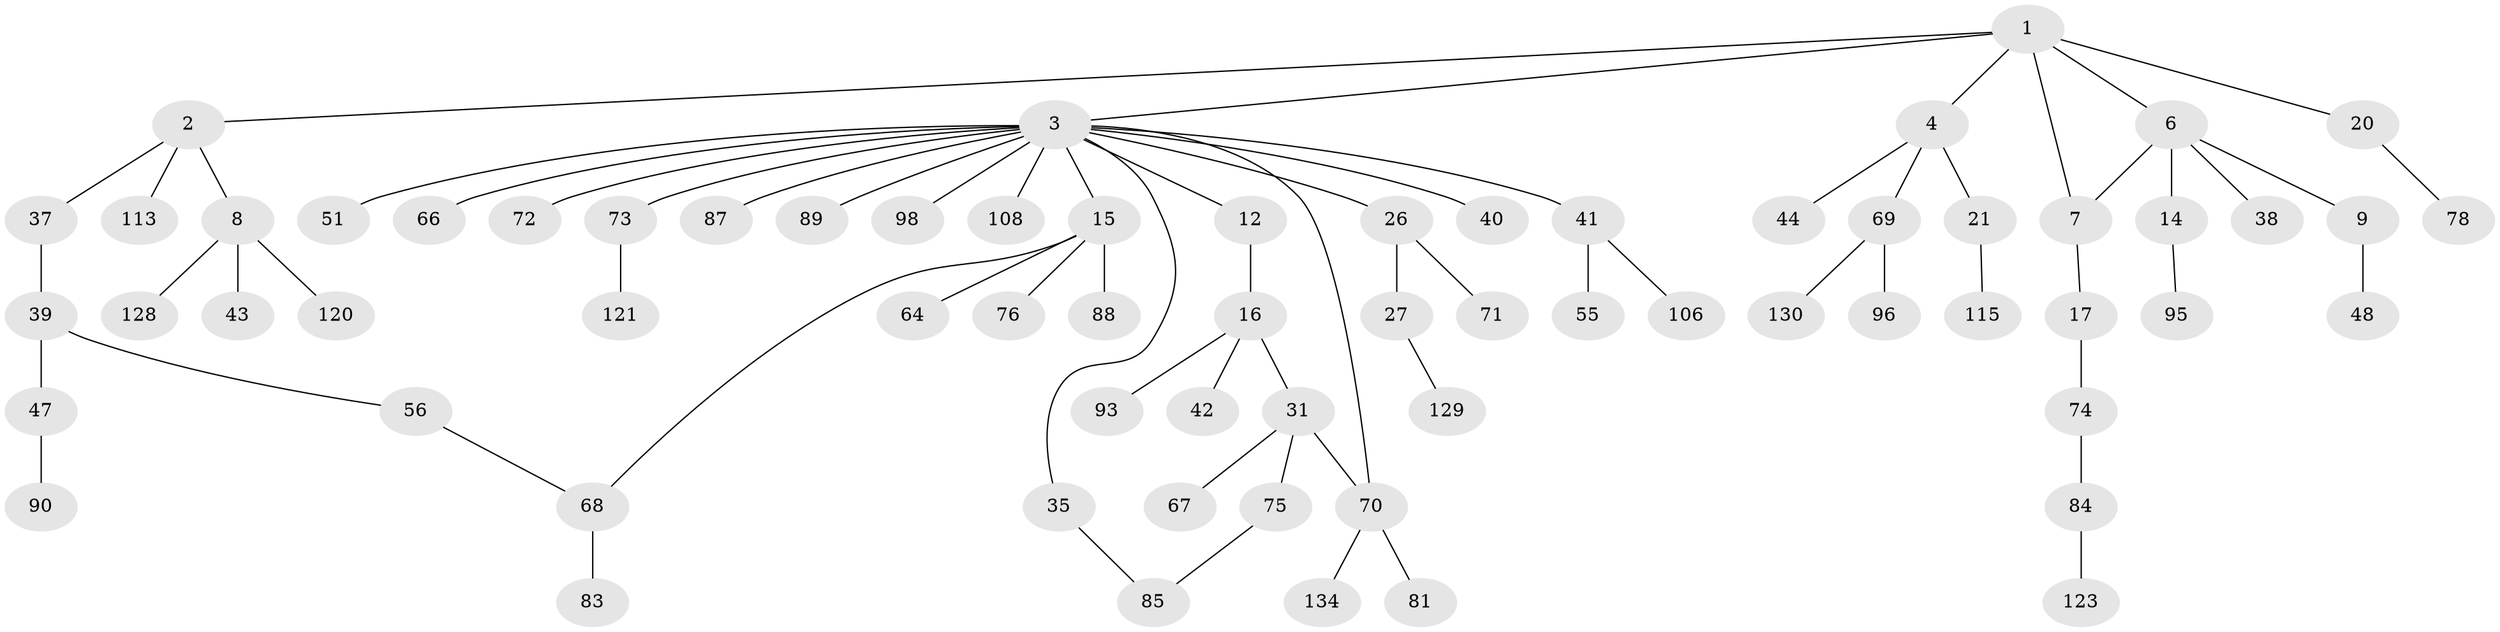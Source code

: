 // original degree distribution, {6: 0.014598540145985401, 4: 0.08759124087591241, 7: 0.0072992700729927005, 5: 0.021897810218978103, 3: 0.16058394160583941, 2: 0.25547445255474455, 1: 0.45255474452554745}
// Generated by graph-tools (version 1.1) at 2025/13/03/09/25 04:13:36]
// undirected, 68 vertices, 71 edges
graph export_dot {
graph [start="1"]
  node [color=gray90,style=filled];
  1;
  2;
  3 [super="+5+18+22"];
  4 [super="+10+65"];
  6 [super="+19+28"];
  7 [super="+36"];
  8 [super="+59"];
  9;
  12 [super="+29"];
  14;
  15 [super="+24"];
  16;
  17;
  20 [super="+46+62"];
  21;
  26 [super="+109"];
  27 [super="+34+107+82"];
  31 [super="+54"];
  35 [super="+45"];
  37;
  38 [super="+77+91"];
  39;
  40;
  41;
  42;
  43;
  44 [super="+53"];
  47 [super="+60"];
  48;
  51;
  55 [super="+135+92"];
  56 [super="+63"];
  64;
  66;
  67 [super="+137"];
  68;
  69;
  70;
  71 [super="+97"];
  72 [super="+103"];
  73 [super="+86"];
  74;
  75;
  76 [super="+99"];
  78 [super="+101"];
  81 [super="+124+104"];
  83;
  84;
  85 [super="+105"];
  87;
  88;
  89;
  90;
  93 [super="+136"];
  95 [super="+133"];
  96;
  98;
  106;
  108;
  113 [super="+126+117"];
  115;
  120;
  121;
  123;
  128;
  129;
  130;
  134;
  1 -- 2;
  1 -- 3;
  1 -- 4;
  1 -- 6;
  1 -- 7;
  1 -- 20;
  2 -- 8;
  2 -- 37;
  2 -- 113;
  3 -- 12;
  3 -- 26;
  3 -- 51;
  3 -- 98;
  3 -- 35;
  3 -- 72;
  3 -- 41;
  3 -- 108;
  3 -- 15;
  3 -- 87;
  3 -- 40;
  3 -- 73;
  3 -- 70;
  3 -- 89;
  3 -- 66;
  4 -- 21;
  4 -- 44;
  4 -- 69;
  6 -- 9;
  6 -- 14;
  6 -- 38;
  6 -- 7;
  7 -- 17;
  8 -- 43;
  8 -- 120;
  8 -- 128;
  9 -- 48;
  12 -- 16;
  14 -- 95;
  15 -- 76;
  15 -- 64;
  15 -- 88;
  15 -- 68;
  16 -- 31;
  16 -- 42;
  16 -- 93;
  17 -- 74;
  20 -- 78;
  21 -- 115;
  26 -- 27;
  26 -- 71;
  27 -- 129;
  31 -- 67;
  31 -- 70;
  31 -- 75;
  35 -- 85;
  37 -- 39;
  39 -- 47;
  39 -- 56;
  41 -- 55;
  41 -- 106;
  47 -- 90;
  56 -- 68;
  68 -- 83;
  69 -- 96;
  69 -- 130;
  70 -- 81;
  70 -- 134;
  73 -- 121;
  74 -- 84;
  75 -- 85;
  84 -- 123;
}
